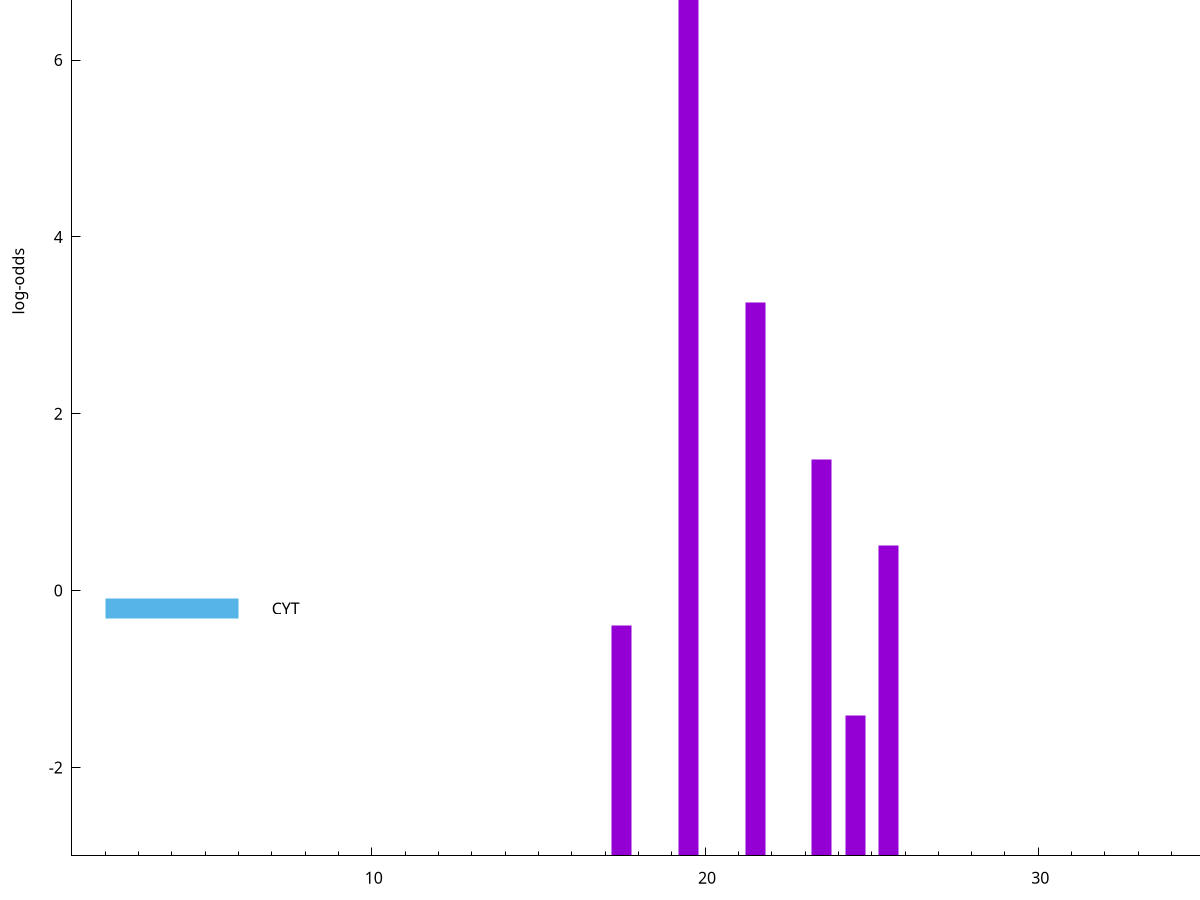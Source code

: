 set title "LipoP predictions for SRR4017825.gff"
set size 2., 1.4
set xrange [1:70] 
set mxtics 10
set yrange [-3:10]
set y2range [0:13]
set ylabel "log-odds"
set term postscript eps color solid "Helvetica" 30
set output "SRR4017825.gff46.eps"
set arrow from 2,8.81208 to 6,8.81208 nohead lt 1 lw 20
set label "SpI" at 7,8.81208
set arrow from 2,-0.200913 to 6,-0.200913 nohead lt 3 lw 20
set label "CYT" at 7,-0.200913
set arrow from 2,8.81208 to 6,8.81208 nohead lt 1 lw 20
set label "SpI" at 7,8.81208
# NOTE: The scores below are the log-odds scores with the threshold
# NOTE: subtracted (a hack to make gnuplot make the histogram all
# NOTE: look nice).
plot "-" axes x1y2 title "" with impulses lt 1 lw 20
19.500000 11.762550
21.500000 6.258000
23.500000 4.481580
25.500000 3.514215
17.500000 2.601543
24.500000 1.587590
e
exit
